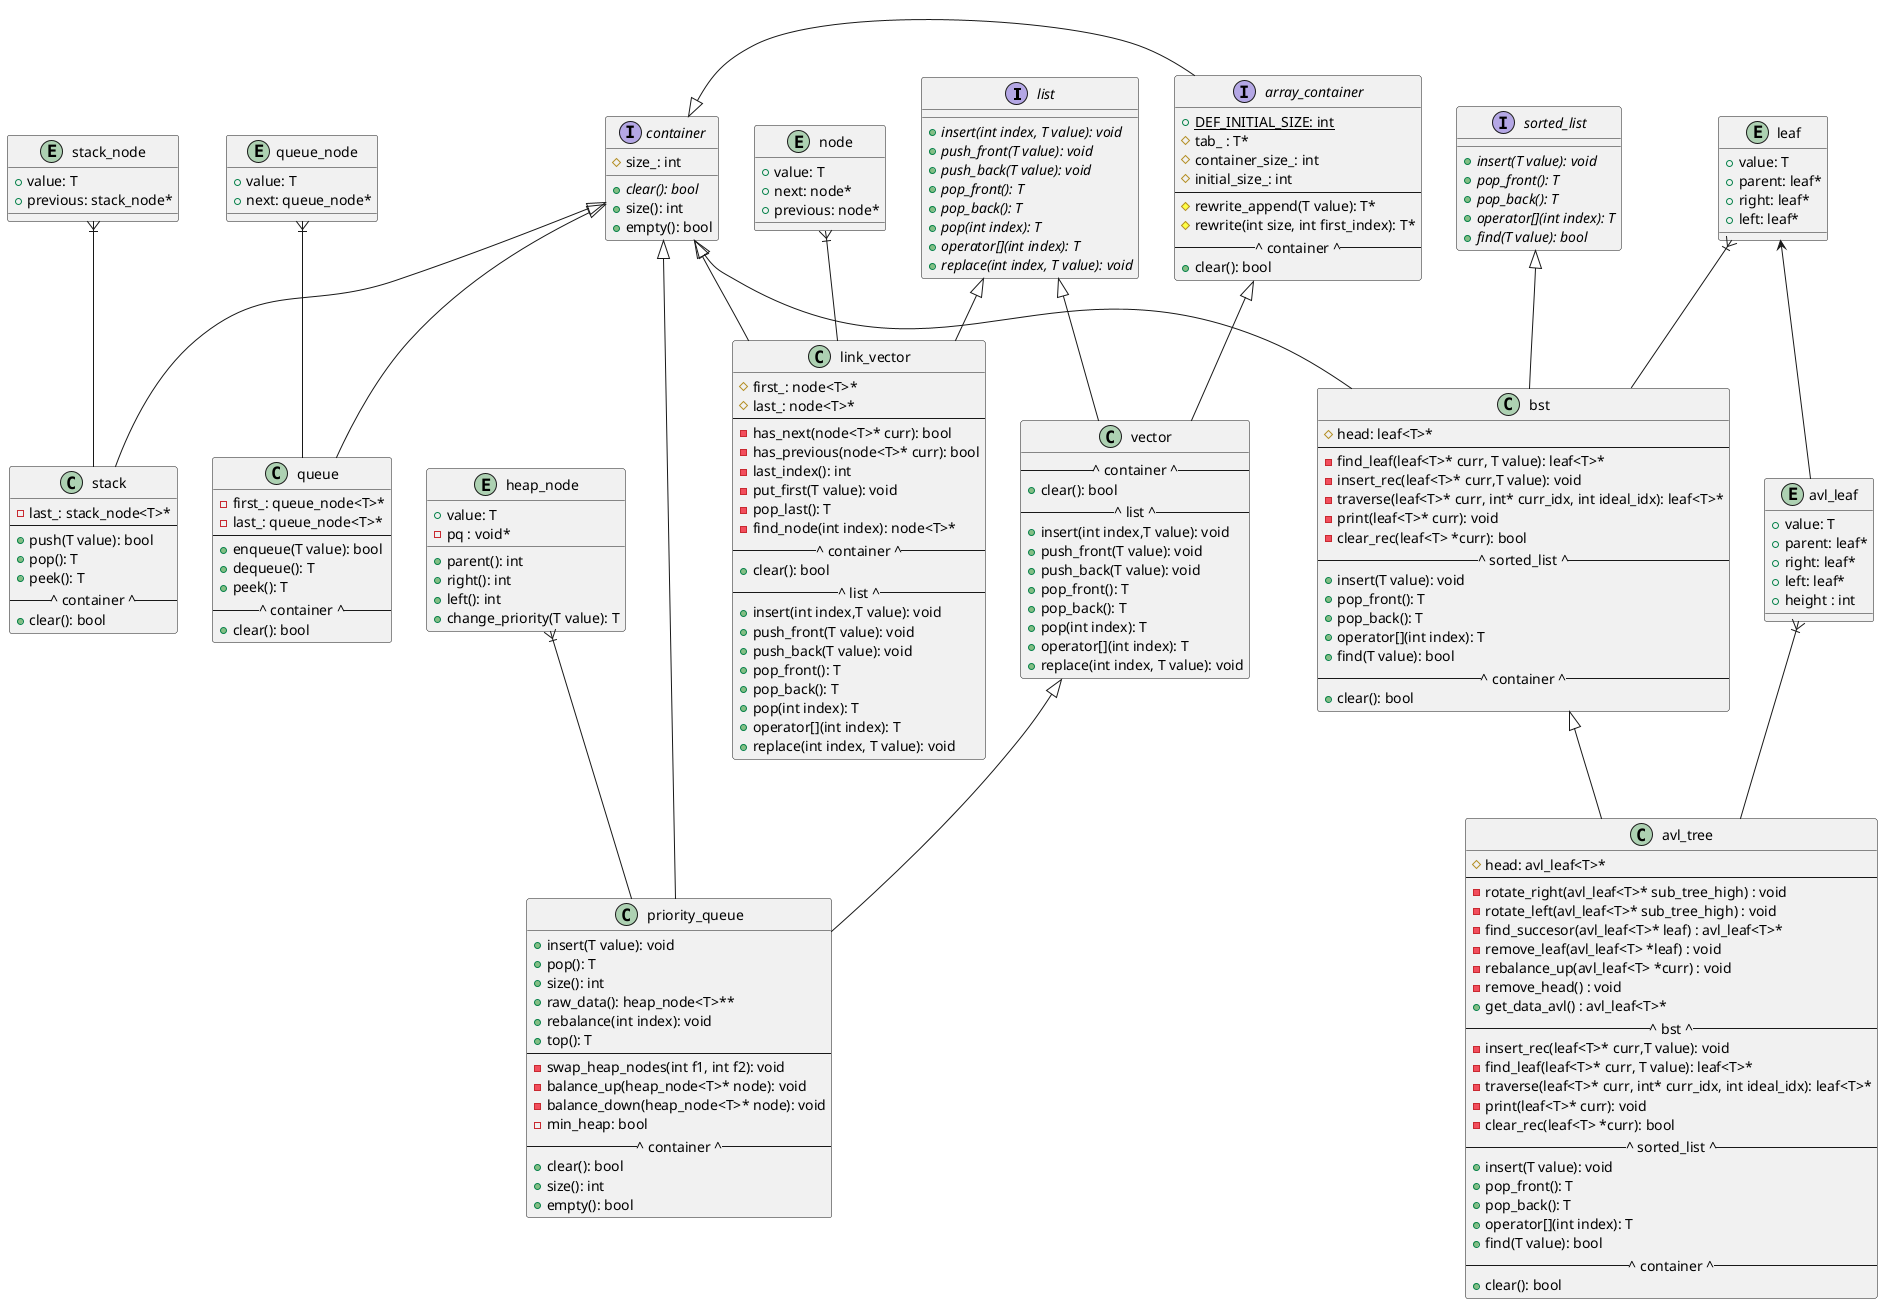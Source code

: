 @startuml
interface list{
+{abstract}insert(int index, T value): void
+{abstract}push_front(T value): void
+{abstract}push_back(T value): void
+{abstract}pop_front(): T
+{abstract}pop_back(): T
+{abstract}pop(int index): T
+{abstract}operator[](int index): T
+{abstract}replace(int index, T value): void
}

interface container{
#size_: int
+{abstract}clear(): bool
+size(): int
+empty(): bool
}

entity node{
+value: T
+next: node*
+previous: node*
}

interface array_container{
+{static} DEF_INITIAL_SIZE: int
#tab_ : T*
#container_size_: int
#initial_size_: int
--
#rewrite_append(T value): T*
#rewrite(int size, int first_index): T*
--^ container ^--
+clear(): bool
}

class stack{
-last_: stack_node<T>*
--
+push(T value): bool
+pop(): T
+peek(): T
--^ container ^--
+clear(): bool
}

class queue{
-first_: queue_node<T>*
-last_: queue_node<T>*
----
+enqueue(T value): bool
+dequeue(): T
+peek(): T
--^ container ^--
+clear(): bool
}

class link_vector{
#first_: node<T>*
#last_: node<T>*
--
-has_next(node<T>* curr): bool
-has_previous(node<T>* curr): bool
-last_index(): int
-put_first(T value): void
-pop_last(): T
-find_node(int index): node<T>*
--^ container ^--
+clear(): bool
--^ list ^--
+insert(int index,T value): void
+push_front(T value): void
+push_back(T value): void
+pop_front(): T
+pop_back(): T
+pop(int index): T
+operator[](int index): T
+replace(int index, T value): void
}

class vector{
--^ container ^--
+clear(): bool
--^ list ^--
+insert(int index,T value): void
+push_front(T value): void
+push_back(T value): void
+pop_front(): T
+pop_back(): T
+pop(int index): T
+operator[](int index): T
+replace(int index, T value): void
}
class bst{
#head: leaf<T>*
--
-find_leaf(leaf<T>* curr, T value): leaf<T>*
-insert_rec(leaf<T>* curr,T value): void
-traverse(leaf<T>* curr, int* curr_idx, int ideal_idx): leaf<T>*
-print(leaf<T>* curr): void
-clear_rec(leaf<T> *curr): bool
--^ sorted_list ^--
+insert(T value): void
+pop_front(): T
+pop_back(): T
+operator[](int index): T
+find(T value): bool
--^ container ^--
+clear(): bool
}
entity leaf{
+value: T
+parent: leaf*
+right: leaf*
+left: leaf*
}
interface sorted_list{
+{abstract}insert(T value): void
+{abstract}pop_front(): T
+{abstract}pop_back(): T
+{abstract}operator[](int index): T
+{abstract}find(T value): bool
}

entity avl_leaf{
+value: T
+parent: leaf*
+right: leaf*
+left: leaf*
+height : int
}
class avl_tree{
#head: avl_leaf<T>*
--
-rotate_right(avl_leaf<T>* sub_tree_high) : void
-rotate_left(avl_leaf<T>* sub_tree_high) : void
-find_succesor(avl_leaf<T>* leaf) : avl_leaf<T>*
-remove_leaf(avl_leaf<T> *leaf) : void
-rebalance_up(avl_leaf<T> *curr) : void
-remove_head() : void
+get_data_avl() : avl_leaf<T>*
--^ bst ^--
-insert_rec(leaf<T>* curr,T value): void
-find_leaf(leaf<T>* curr, T value): leaf<T>*
-traverse(leaf<T>* curr, int* curr_idx, int ideal_idx): leaf<T>*
-print(leaf<T>* curr): void
-clear_rec(leaf<T> *curr): bool
--^ sorted_list ^--
+insert(T value): void
+pop_front(): T
+pop_back(): T
+operator[](int index): T
+find(T value): bool
--^ container ^--
+clear(): bool
}

entity stack_node{
+value: T
+previous: stack_node*
}
entity queue_node{
+value: T
+next: queue_node*
}

entity heap_node
{
+value: T
+parent(): int
+right(): int
+left(): int
+change_priority(T value): T
-pq : void*
}

class priority_queue{
+insert(T value): void
+pop(): T
+size(): int
+raw_data(): heap_node<T>**
+rebalance(int index): void
+top(): T
--
-swap_heap_nodes(int f1, int f2): void
-balance_up(heap_node<T>* node): void
-balance_down(heap_node<T>* node): void
-min_heap: bool
--^ container ^--
+clear(): bool
+size(): int
+empty(): bool
}

heap_node }|-- priority_queue
vector <|-- priority_queue
container <|-- priority_queue

list <|-- link_vector
container <|- array_container
container <|-- stack
container <|-- queue
container <|-- link_vector
array_container <|-- vector
list <|-- vector
node }|-- link_vector
queue_node }|-- queue
stack_node }|-- stack

leaf }|-- bst
sorted_list <|-- bst
container <|-- bst

bst <|-- avl_tree
avl_leaf}|-- avl_tree

leaf <-- avl_leaf
@enduml